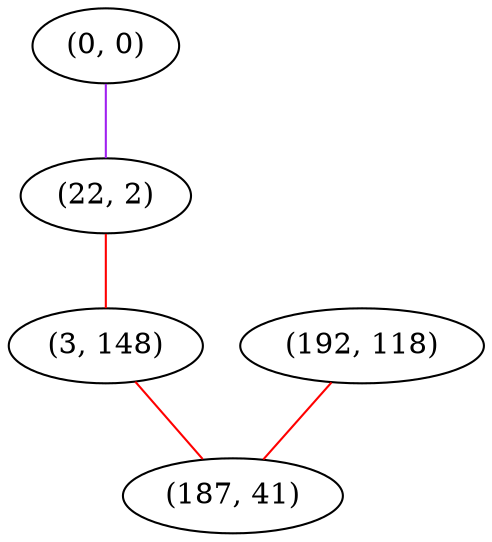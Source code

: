 graph "" {
"(0, 0)";
"(192, 118)";
"(22, 2)";
"(3, 148)";
"(187, 41)";
"(0, 0)" -- "(22, 2)"  [color=purple, key=0, weight=4];
"(192, 118)" -- "(187, 41)"  [color=red, key=0, weight=1];
"(22, 2)" -- "(3, 148)"  [color=red, key=0, weight=1];
"(3, 148)" -- "(187, 41)"  [color=red, key=0, weight=1];
}
